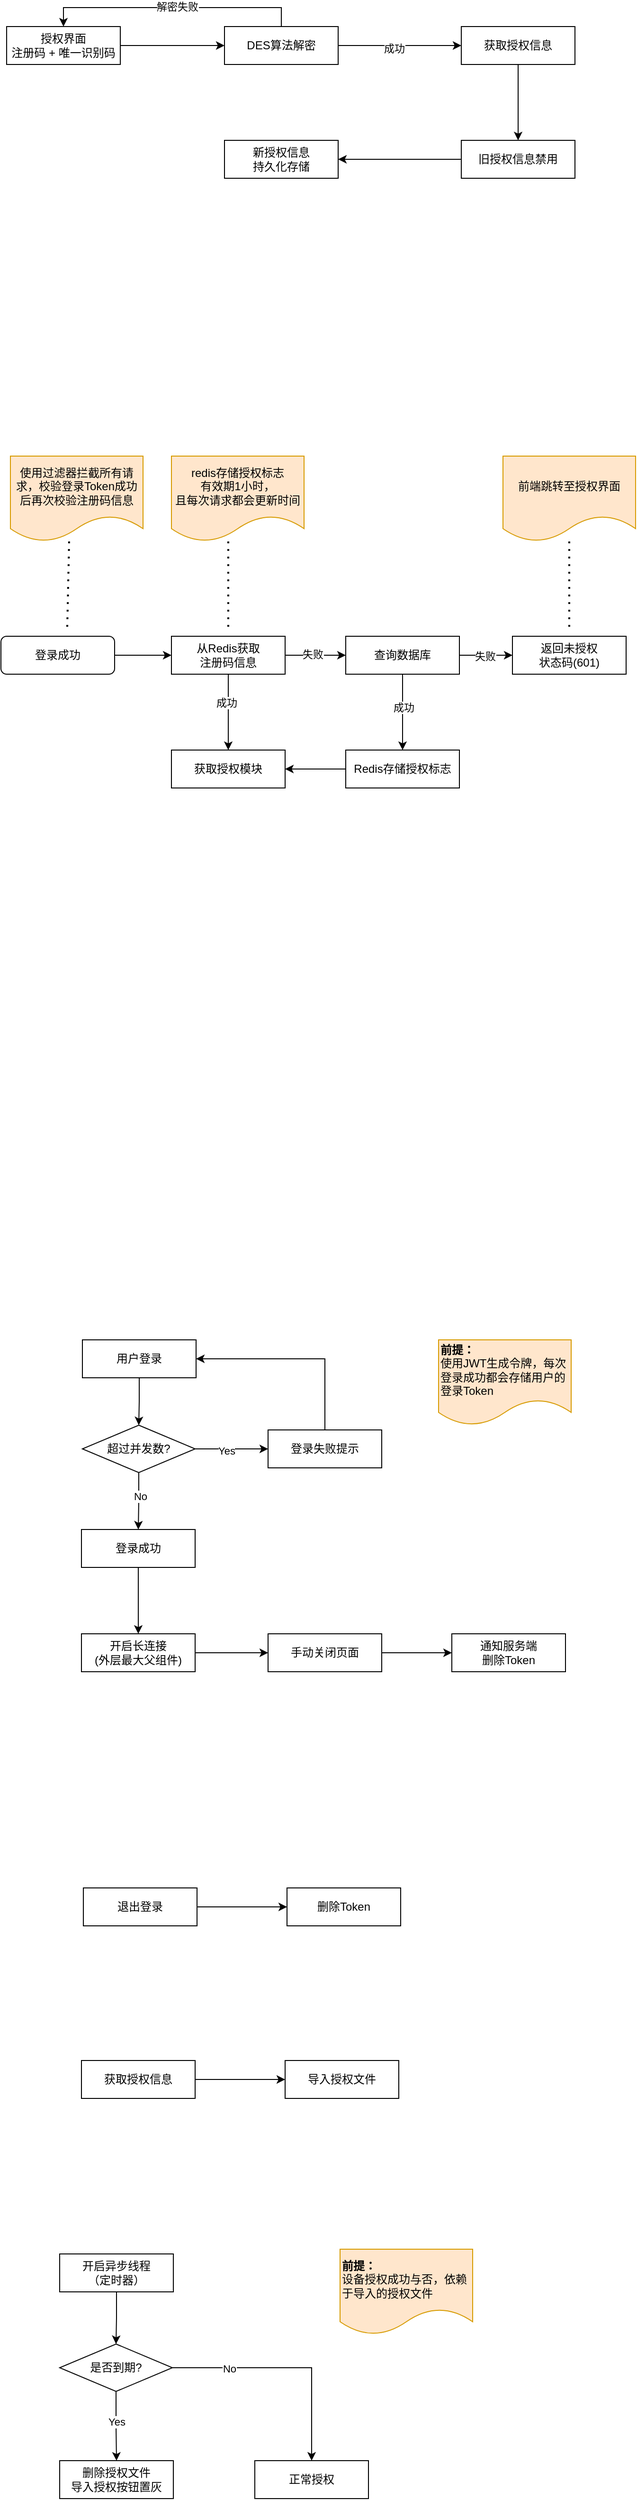 <mxfile version="24.2.2" type="github">
  <diagram id="C5RBs43oDa-KdzZeNtuy" name="Page-1">
    <mxGraphModel dx="1434" dy="746" grid="0" gridSize="10" guides="1" tooltips="1" connect="1" arrows="1" fold="1" page="1" pageScale="1" pageWidth="827" pageHeight="1169" math="0" shadow="0">
      <root>
        <mxCell id="WIyWlLk6GJQsqaUBKTNV-0" />
        <mxCell id="WIyWlLk6GJQsqaUBKTNV-1" parent="WIyWlLk6GJQsqaUBKTNV-0" />
        <mxCell id="bKnim7tt_kh4DXGFDm_v-16" value="" style="edgeStyle=orthogonalEdgeStyle;rounded=0;orthogonalLoop=1;jettySize=auto;html=1;" edge="1" parent="WIyWlLk6GJQsqaUBKTNV-1" source="WIyWlLk6GJQsqaUBKTNV-3" target="bKnim7tt_kh4DXGFDm_v-4">
          <mxGeometry relative="1" as="geometry" />
        </mxCell>
        <mxCell id="WIyWlLk6GJQsqaUBKTNV-3" value="登录成功" style="rounded=1;whiteSpace=wrap;html=1;fontSize=12;glass=0;strokeWidth=1;shadow=0;" parent="WIyWlLk6GJQsqaUBKTNV-1" vertex="1">
          <mxGeometry x="74" y="733" width="120" height="40" as="geometry" />
        </mxCell>
        <mxCell id="bKnim7tt_kh4DXGFDm_v-20" value="" style="edgeStyle=orthogonalEdgeStyle;rounded=0;orthogonalLoop=1;jettySize=auto;html=1;" edge="1" parent="WIyWlLk6GJQsqaUBKTNV-1" source="bKnim7tt_kh4DXGFDm_v-0" target="bKnim7tt_kh4DXGFDm_v-19">
          <mxGeometry relative="1" as="geometry" />
        </mxCell>
        <mxCell id="bKnim7tt_kh4DXGFDm_v-21" value="失败" style="edgeLabel;html=1;align=center;verticalAlign=middle;resizable=0;points=[];" vertex="1" connectable="0" parent="bKnim7tt_kh4DXGFDm_v-20">
          <mxGeometry x="-0.043" y="-1" relative="1" as="geometry">
            <mxPoint as="offset" />
          </mxGeometry>
        </mxCell>
        <mxCell id="bKnim7tt_kh4DXGFDm_v-24" value="" style="edgeStyle=orthogonalEdgeStyle;rounded=0;orthogonalLoop=1;jettySize=auto;html=1;" edge="1" parent="WIyWlLk6GJQsqaUBKTNV-1" source="bKnim7tt_kh4DXGFDm_v-0" target="bKnim7tt_kh4DXGFDm_v-23">
          <mxGeometry relative="1" as="geometry" />
        </mxCell>
        <mxCell id="bKnim7tt_kh4DXGFDm_v-27" value="成功" style="edgeLabel;html=1;align=center;verticalAlign=middle;resizable=0;points=[];" vertex="1" connectable="0" parent="bKnim7tt_kh4DXGFDm_v-24">
          <mxGeometry x="-0.125" y="1" relative="1" as="geometry">
            <mxPoint as="offset" />
          </mxGeometry>
        </mxCell>
        <mxCell id="bKnim7tt_kh4DXGFDm_v-0" value="查询数据库" style="rounded=0;whiteSpace=wrap;html=1;" vertex="1" parent="WIyWlLk6GJQsqaUBKTNV-1">
          <mxGeometry x="438" y="733" width="120" height="40" as="geometry" />
        </mxCell>
        <mxCell id="bKnim7tt_kh4DXGFDm_v-1" value="使用过滤器拦截所有请求，校验登录Token成功后再次校验注册码信息" style="shape=document;whiteSpace=wrap;html=1;boundedLbl=1;fillColor=#ffe6cc;strokeColor=#d79b00;" vertex="1" parent="WIyWlLk6GJQsqaUBKTNV-1">
          <mxGeometry x="84" y="543" width="140" height="90" as="geometry" />
        </mxCell>
        <mxCell id="bKnim7tt_kh4DXGFDm_v-13" value="" style="edgeStyle=orthogonalEdgeStyle;rounded=0;orthogonalLoop=1;jettySize=auto;html=1;" edge="1" parent="WIyWlLk6GJQsqaUBKTNV-1" source="bKnim7tt_kh4DXGFDm_v-4" target="bKnim7tt_kh4DXGFDm_v-0">
          <mxGeometry relative="1" as="geometry" />
        </mxCell>
        <mxCell id="bKnim7tt_kh4DXGFDm_v-18" value="失败" style="edgeLabel;html=1;align=center;verticalAlign=middle;resizable=0;points=[];" vertex="1" connectable="0" parent="bKnim7tt_kh4DXGFDm_v-13">
          <mxGeometry x="-0.1" y="1" relative="1" as="geometry">
            <mxPoint as="offset" />
          </mxGeometry>
        </mxCell>
        <mxCell id="bKnim7tt_kh4DXGFDm_v-25" value="" style="edgeStyle=orthogonalEdgeStyle;rounded=0;orthogonalLoop=1;jettySize=auto;html=1;" edge="1" parent="WIyWlLk6GJQsqaUBKTNV-1" source="bKnim7tt_kh4DXGFDm_v-4" target="bKnim7tt_kh4DXGFDm_v-22">
          <mxGeometry relative="1" as="geometry" />
        </mxCell>
        <mxCell id="bKnim7tt_kh4DXGFDm_v-26" value="成功" style="edgeLabel;html=1;align=center;verticalAlign=middle;resizable=0;points=[];" vertex="1" connectable="0" parent="bKnim7tt_kh4DXGFDm_v-25">
          <mxGeometry x="-0.25" y="-2" relative="1" as="geometry">
            <mxPoint as="offset" />
          </mxGeometry>
        </mxCell>
        <mxCell id="bKnim7tt_kh4DXGFDm_v-4" value="从Redis获取&lt;div&gt;注册码信息&lt;/div&gt;" style="rounded=0;whiteSpace=wrap;html=1;" vertex="1" parent="WIyWlLk6GJQsqaUBKTNV-1">
          <mxGeometry x="254" y="733" width="120" height="40" as="geometry" />
        </mxCell>
        <mxCell id="bKnim7tt_kh4DXGFDm_v-6" value="" style="endArrow=none;dashed=1;html=1;dashPattern=1 3;strokeWidth=2;rounded=0;entryX=0.443;entryY=0.973;entryDx=0;entryDy=0;entryPerimeter=0;" edge="1" parent="WIyWlLk6GJQsqaUBKTNV-1" target="bKnim7tt_kh4DXGFDm_v-1">
          <mxGeometry width="50" height="50" relative="1" as="geometry">
            <mxPoint x="144" y="723" as="sourcePoint" />
            <mxPoint x="194" y="683" as="targetPoint" />
          </mxGeometry>
        </mxCell>
        <mxCell id="bKnim7tt_kh4DXGFDm_v-9" value="redis存储授权标志&lt;div&gt;有效期1小时，&lt;/div&gt;&lt;div&gt;且每次请求都会更新时间&lt;/div&gt;" style="shape=document;whiteSpace=wrap;html=1;boundedLbl=1;fillColor=#ffe6cc;strokeColor=#d79b00;" vertex="1" parent="WIyWlLk6GJQsqaUBKTNV-1">
          <mxGeometry x="254" y="543" width="140" height="90" as="geometry" />
        </mxCell>
        <mxCell id="bKnim7tt_kh4DXGFDm_v-10" value="" style="endArrow=none;dashed=1;html=1;dashPattern=1 3;strokeWidth=2;rounded=0;" edge="1" parent="WIyWlLk6GJQsqaUBKTNV-1">
          <mxGeometry width="50" height="50" relative="1" as="geometry">
            <mxPoint x="314" y="723" as="sourcePoint" />
            <mxPoint x="314" y="633" as="targetPoint" />
          </mxGeometry>
        </mxCell>
        <mxCell id="bKnim7tt_kh4DXGFDm_v-19" value="返回未授权&lt;div&gt;状态码(601)&lt;/div&gt;" style="rounded=0;whiteSpace=wrap;html=1;" vertex="1" parent="WIyWlLk6GJQsqaUBKTNV-1">
          <mxGeometry x="614" y="733" width="120" height="40" as="geometry" />
        </mxCell>
        <mxCell id="bKnim7tt_kh4DXGFDm_v-22" value="获取&lt;span style=&quot;background-color: initial;&quot;&gt;授权模块&lt;/span&gt;" style="rounded=0;whiteSpace=wrap;html=1;" vertex="1" parent="WIyWlLk6GJQsqaUBKTNV-1">
          <mxGeometry x="254" y="853" width="120" height="40" as="geometry" />
        </mxCell>
        <mxCell id="bKnim7tt_kh4DXGFDm_v-28" value="" style="edgeStyle=orthogonalEdgeStyle;rounded=0;orthogonalLoop=1;jettySize=auto;html=1;" edge="1" parent="WIyWlLk6GJQsqaUBKTNV-1" source="bKnim7tt_kh4DXGFDm_v-23" target="bKnim7tt_kh4DXGFDm_v-22">
          <mxGeometry relative="1" as="geometry" />
        </mxCell>
        <mxCell id="bKnim7tt_kh4DXGFDm_v-23" value="Redis存储授权标志" style="rounded=0;whiteSpace=wrap;html=1;" vertex="1" parent="WIyWlLk6GJQsqaUBKTNV-1">
          <mxGeometry x="438" y="853" width="120" height="40" as="geometry" />
        </mxCell>
        <mxCell id="bKnim7tt_kh4DXGFDm_v-29" value="前端跳转至授权界面" style="shape=document;whiteSpace=wrap;html=1;boundedLbl=1;fillColor=#ffe6cc;strokeColor=#d79b00;" vertex="1" parent="WIyWlLk6GJQsqaUBKTNV-1">
          <mxGeometry x="604" y="543" width="140" height="90" as="geometry" />
        </mxCell>
        <mxCell id="bKnim7tt_kh4DXGFDm_v-30" value="" style="endArrow=none;dashed=1;html=1;dashPattern=1 3;strokeWidth=2;rounded=0;" edge="1" parent="WIyWlLk6GJQsqaUBKTNV-1" target="bKnim7tt_kh4DXGFDm_v-29">
          <mxGeometry width="50" height="50" relative="1" as="geometry">
            <mxPoint x="674" y="723" as="sourcePoint" />
            <mxPoint x="564" y="843" as="targetPoint" />
          </mxGeometry>
        </mxCell>
        <mxCell id="bKnim7tt_kh4DXGFDm_v-34" value="" style="edgeStyle=orthogonalEdgeStyle;rounded=0;orthogonalLoop=1;jettySize=auto;html=1;" edge="1" parent="WIyWlLk6GJQsqaUBKTNV-1" source="bKnim7tt_kh4DXGFDm_v-31" target="bKnim7tt_kh4DXGFDm_v-32">
          <mxGeometry relative="1" as="geometry" />
        </mxCell>
        <mxCell id="bKnim7tt_kh4DXGFDm_v-31" value="授权界面&lt;div&gt;注册码 + 唯一识别码&lt;br&gt;&lt;/div&gt;" style="rounded=0;whiteSpace=wrap;html=1;" vertex="1" parent="WIyWlLk6GJQsqaUBKTNV-1">
          <mxGeometry x="80" y="90" width="120" height="40" as="geometry" />
        </mxCell>
        <mxCell id="bKnim7tt_kh4DXGFDm_v-43" value="" style="edgeStyle=orthogonalEdgeStyle;rounded=0;orthogonalLoop=1;jettySize=auto;html=1;" edge="1" parent="WIyWlLk6GJQsqaUBKTNV-1" source="bKnim7tt_kh4DXGFDm_v-32" target="bKnim7tt_kh4DXGFDm_v-33">
          <mxGeometry relative="1" as="geometry" />
        </mxCell>
        <mxCell id="bKnim7tt_kh4DXGFDm_v-48" value="成功" style="edgeLabel;html=1;align=center;verticalAlign=middle;resizable=0;points=[];" vertex="1" connectable="0" parent="bKnim7tt_kh4DXGFDm_v-43">
          <mxGeometry x="-0.089" y="-3" relative="1" as="geometry">
            <mxPoint as="offset" />
          </mxGeometry>
        </mxCell>
        <mxCell id="bKnim7tt_kh4DXGFDm_v-44" style="edgeStyle=orthogonalEdgeStyle;rounded=0;orthogonalLoop=1;jettySize=auto;html=1;exitX=0.5;exitY=0;exitDx=0;exitDy=0;entryX=0.5;entryY=0;entryDx=0;entryDy=0;" edge="1" parent="WIyWlLk6GJQsqaUBKTNV-1" source="bKnim7tt_kh4DXGFDm_v-32" target="bKnim7tt_kh4DXGFDm_v-31">
          <mxGeometry relative="1" as="geometry" />
        </mxCell>
        <mxCell id="bKnim7tt_kh4DXGFDm_v-45" value="解密失败" style="edgeLabel;html=1;align=center;verticalAlign=middle;resizable=0;points=[];" vertex="1" connectable="0" parent="bKnim7tt_kh4DXGFDm_v-44">
          <mxGeometry x="-0.032" y="-1" relative="1" as="geometry">
            <mxPoint as="offset" />
          </mxGeometry>
        </mxCell>
        <mxCell id="bKnim7tt_kh4DXGFDm_v-32" value="DES算法解密" style="rounded=0;whiteSpace=wrap;html=1;" vertex="1" parent="WIyWlLk6GJQsqaUBKTNV-1">
          <mxGeometry x="310" y="90" width="120" height="40" as="geometry" />
        </mxCell>
        <mxCell id="bKnim7tt_kh4DXGFDm_v-47" style="edgeStyle=orthogonalEdgeStyle;rounded=0;orthogonalLoop=1;jettySize=auto;html=1;exitX=0.5;exitY=1;exitDx=0;exitDy=0;entryX=0.5;entryY=0;entryDx=0;entryDy=0;" edge="1" parent="WIyWlLk6GJQsqaUBKTNV-1" source="bKnim7tt_kh4DXGFDm_v-33" target="bKnim7tt_kh4DXGFDm_v-46">
          <mxGeometry relative="1" as="geometry" />
        </mxCell>
        <mxCell id="bKnim7tt_kh4DXGFDm_v-33" value="获取授权信息" style="rounded=0;whiteSpace=wrap;html=1;" vertex="1" parent="WIyWlLk6GJQsqaUBKTNV-1">
          <mxGeometry x="560" y="90" width="120" height="40" as="geometry" />
        </mxCell>
        <mxCell id="bKnim7tt_kh4DXGFDm_v-50" value="" style="edgeStyle=orthogonalEdgeStyle;rounded=0;orthogonalLoop=1;jettySize=auto;html=1;" edge="1" parent="WIyWlLk6GJQsqaUBKTNV-1" source="bKnim7tt_kh4DXGFDm_v-46" target="bKnim7tt_kh4DXGFDm_v-49">
          <mxGeometry relative="1" as="geometry" />
        </mxCell>
        <mxCell id="bKnim7tt_kh4DXGFDm_v-46" value="旧授权信息禁用" style="rounded=0;whiteSpace=wrap;html=1;" vertex="1" parent="WIyWlLk6GJQsqaUBKTNV-1">
          <mxGeometry x="560" y="210" width="120" height="40" as="geometry" />
        </mxCell>
        <mxCell id="bKnim7tt_kh4DXGFDm_v-49" value="新授权信息&lt;div&gt;持久化存储&lt;/div&gt;" style="rounded=0;whiteSpace=wrap;html=1;" vertex="1" parent="WIyWlLk6GJQsqaUBKTNV-1">
          <mxGeometry x="310" y="210" width="120" height="40" as="geometry" />
        </mxCell>
        <mxCell id="bKnim7tt_kh4DXGFDm_v-55" value="" style="edgeStyle=orthogonalEdgeStyle;rounded=0;orthogonalLoop=1;jettySize=auto;html=1;" edge="1" parent="WIyWlLk6GJQsqaUBKTNV-1" source="bKnim7tt_kh4DXGFDm_v-51" target="bKnim7tt_kh4DXGFDm_v-53">
          <mxGeometry relative="1" as="geometry" />
        </mxCell>
        <mxCell id="bKnim7tt_kh4DXGFDm_v-51" value="用户登录" style="rounded=0;whiteSpace=wrap;html=1;" vertex="1" parent="WIyWlLk6GJQsqaUBKTNV-1">
          <mxGeometry x="160" y="1475" width="120" height="40" as="geometry" />
        </mxCell>
        <mxCell id="bKnim7tt_kh4DXGFDm_v-71" value="" style="edgeStyle=orthogonalEdgeStyle;rounded=0;orthogonalLoop=1;jettySize=auto;html=1;" edge="1" parent="WIyWlLk6GJQsqaUBKTNV-1" source="bKnim7tt_kh4DXGFDm_v-52" target="bKnim7tt_kh4DXGFDm_v-66">
          <mxGeometry relative="1" as="geometry" />
        </mxCell>
        <mxCell id="bKnim7tt_kh4DXGFDm_v-52" value="登录成功" style="rounded=0;whiteSpace=wrap;html=1;" vertex="1" parent="WIyWlLk6GJQsqaUBKTNV-1">
          <mxGeometry x="159" y="1675" width="120" height="40" as="geometry" />
        </mxCell>
        <mxCell id="bKnim7tt_kh4DXGFDm_v-56" value="" style="edgeStyle=orthogonalEdgeStyle;rounded=0;orthogonalLoop=1;jettySize=auto;html=1;" edge="1" parent="WIyWlLk6GJQsqaUBKTNV-1" source="bKnim7tt_kh4DXGFDm_v-53" target="bKnim7tt_kh4DXGFDm_v-54">
          <mxGeometry relative="1" as="geometry" />
        </mxCell>
        <mxCell id="bKnim7tt_kh4DXGFDm_v-58" value="Yes" style="edgeLabel;html=1;align=center;verticalAlign=middle;resizable=0;points=[];" vertex="1" connectable="0" parent="bKnim7tt_kh4DXGFDm_v-56">
          <mxGeometry x="-0.143" y="-2" relative="1" as="geometry">
            <mxPoint as="offset" />
          </mxGeometry>
        </mxCell>
        <mxCell id="bKnim7tt_kh4DXGFDm_v-57" value="" style="edgeStyle=orthogonalEdgeStyle;rounded=0;orthogonalLoop=1;jettySize=auto;html=1;" edge="1" parent="WIyWlLk6GJQsqaUBKTNV-1" source="bKnim7tt_kh4DXGFDm_v-53" target="bKnim7tt_kh4DXGFDm_v-52">
          <mxGeometry relative="1" as="geometry" />
        </mxCell>
        <mxCell id="bKnim7tt_kh4DXGFDm_v-61" value="No" style="edgeLabel;html=1;align=center;verticalAlign=middle;resizable=0;points=[];" vertex="1" connectable="0" parent="bKnim7tt_kh4DXGFDm_v-57">
          <mxGeometry x="-0.174" y="1" relative="1" as="geometry">
            <mxPoint as="offset" />
          </mxGeometry>
        </mxCell>
        <mxCell id="bKnim7tt_kh4DXGFDm_v-53" value="超过并发数?" style="rhombus;whiteSpace=wrap;html=1;" vertex="1" parent="WIyWlLk6GJQsqaUBKTNV-1">
          <mxGeometry x="160" y="1565" width="119" height="50" as="geometry" />
        </mxCell>
        <mxCell id="bKnim7tt_kh4DXGFDm_v-60" style="edgeStyle=orthogonalEdgeStyle;rounded=0;orthogonalLoop=1;jettySize=auto;html=1;exitX=0.5;exitY=0;exitDx=0;exitDy=0;entryX=1;entryY=0.5;entryDx=0;entryDy=0;" edge="1" parent="WIyWlLk6GJQsqaUBKTNV-1" source="bKnim7tt_kh4DXGFDm_v-54" target="bKnim7tt_kh4DXGFDm_v-51">
          <mxGeometry relative="1" as="geometry" />
        </mxCell>
        <mxCell id="bKnim7tt_kh4DXGFDm_v-54" value="登录失败提示" style="rounded=0;whiteSpace=wrap;html=1;" vertex="1" parent="WIyWlLk6GJQsqaUBKTNV-1">
          <mxGeometry x="356" y="1570" width="120" height="40" as="geometry" />
        </mxCell>
        <mxCell id="bKnim7tt_kh4DXGFDm_v-64" value="" style="edgeStyle=orthogonalEdgeStyle;rounded=0;orthogonalLoop=1;jettySize=auto;html=1;" edge="1" parent="WIyWlLk6GJQsqaUBKTNV-1" source="bKnim7tt_kh4DXGFDm_v-62" target="bKnim7tt_kh4DXGFDm_v-63">
          <mxGeometry relative="1" as="geometry" />
        </mxCell>
        <mxCell id="bKnim7tt_kh4DXGFDm_v-62" value="退出登录" style="rounded=0;whiteSpace=wrap;html=1;" vertex="1" parent="WIyWlLk6GJQsqaUBKTNV-1">
          <mxGeometry x="161" y="2053" width="120" height="40" as="geometry" />
        </mxCell>
        <mxCell id="bKnim7tt_kh4DXGFDm_v-63" value="删除Token" style="rounded=0;whiteSpace=wrap;html=1;" vertex="1" parent="WIyWlLk6GJQsqaUBKTNV-1">
          <mxGeometry x="376" y="2053" width="120" height="40" as="geometry" />
        </mxCell>
        <mxCell id="bKnim7tt_kh4DXGFDm_v-69" value="" style="edgeStyle=orthogonalEdgeStyle;rounded=0;orthogonalLoop=1;jettySize=auto;html=1;" edge="1" parent="WIyWlLk6GJQsqaUBKTNV-1" source="bKnim7tt_kh4DXGFDm_v-66" target="bKnim7tt_kh4DXGFDm_v-67">
          <mxGeometry relative="1" as="geometry" />
        </mxCell>
        <mxCell id="bKnim7tt_kh4DXGFDm_v-66" value="开启长连接&lt;div&gt;(外层最大父组件)&lt;/div&gt;" style="rounded=0;whiteSpace=wrap;html=1;" vertex="1" parent="WIyWlLk6GJQsqaUBKTNV-1">
          <mxGeometry x="159" y="1785" width="120" height="40" as="geometry" />
        </mxCell>
        <mxCell id="bKnim7tt_kh4DXGFDm_v-70" value="" style="edgeStyle=orthogonalEdgeStyle;rounded=0;orthogonalLoop=1;jettySize=auto;html=1;" edge="1" parent="WIyWlLk6GJQsqaUBKTNV-1" source="bKnim7tt_kh4DXGFDm_v-67" target="bKnim7tt_kh4DXGFDm_v-68">
          <mxGeometry relative="1" as="geometry" />
        </mxCell>
        <mxCell id="bKnim7tt_kh4DXGFDm_v-67" value="手动关闭页面" style="rounded=0;whiteSpace=wrap;html=1;" vertex="1" parent="WIyWlLk6GJQsqaUBKTNV-1">
          <mxGeometry x="356" y="1785" width="120" height="40" as="geometry" />
        </mxCell>
        <mxCell id="bKnim7tt_kh4DXGFDm_v-68" value="通知服务端&lt;div&gt;删除Token&lt;/div&gt;" style="rounded=0;whiteSpace=wrap;html=1;" vertex="1" parent="WIyWlLk6GJQsqaUBKTNV-1">
          <mxGeometry x="550" y="1785" width="120" height="40" as="geometry" />
        </mxCell>
        <mxCell id="bKnim7tt_kh4DXGFDm_v-73" value="&lt;b&gt;前提：&lt;/b&gt;&lt;div&gt;使用JWT生成令牌，每次登录成功都会存储用户的登录Token&lt;/div&gt;" style="shape=document;whiteSpace=wrap;html=1;boundedLbl=1;fillColor=#ffe6cc;strokeColor=#d79b00;align=left;" vertex="1" parent="WIyWlLk6GJQsqaUBKTNV-1">
          <mxGeometry x="536" y="1475" width="140" height="90" as="geometry" />
        </mxCell>
        <mxCell id="bKnim7tt_kh4DXGFDm_v-81" value="" style="edgeStyle=orthogonalEdgeStyle;rounded=0;orthogonalLoop=1;jettySize=auto;html=1;" edge="1" parent="WIyWlLk6GJQsqaUBKTNV-1" source="bKnim7tt_kh4DXGFDm_v-74" target="bKnim7tt_kh4DXGFDm_v-78">
          <mxGeometry relative="1" as="geometry" />
        </mxCell>
        <mxCell id="bKnim7tt_kh4DXGFDm_v-74" value="开启异步线程&lt;div&gt;（定时器）&lt;/div&gt;" style="rounded=0;whiteSpace=wrap;html=1;" vertex="1" parent="WIyWlLk6GJQsqaUBKTNV-1">
          <mxGeometry x="136" y="2439" width="120" height="40" as="geometry" />
        </mxCell>
        <mxCell id="bKnim7tt_kh4DXGFDm_v-75" value="正常授权" style="rounded=0;whiteSpace=wrap;html=1;" vertex="1" parent="WIyWlLk6GJQsqaUBKTNV-1">
          <mxGeometry x="342" y="2657" width="120" height="40" as="geometry" />
        </mxCell>
        <mxCell id="bKnim7tt_kh4DXGFDm_v-76" value="删除授权文件&lt;div&gt;导入授权按钮置灰&lt;/div&gt;" style="rounded=0;whiteSpace=wrap;html=1;" vertex="1" parent="WIyWlLk6GJQsqaUBKTNV-1">
          <mxGeometry x="136" y="2657" width="120" height="40" as="geometry" />
        </mxCell>
        <mxCell id="bKnim7tt_kh4DXGFDm_v-82" value="" style="edgeStyle=orthogonalEdgeStyle;rounded=0;orthogonalLoop=1;jettySize=auto;html=1;" edge="1" parent="WIyWlLk6GJQsqaUBKTNV-1" source="bKnim7tt_kh4DXGFDm_v-78" target="bKnim7tt_kh4DXGFDm_v-76">
          <mxGeometry relative="1" as="geometry" />
        </mxCell>
        <mxCell id="bKnim7tt_kh4DXGFDm_v-84" value="Yes" style="edgeLabel;html=1;align=center;verticalAlign=middle;resizable=0;points=[];" vertex="1" connectable="0" parent="bKnim7tt_kh4DXGFDm_v-82">
          <mxGeometry x="-0.129" relative="1" as="geometry">
            <mxPoint as="offset" />
          </mxGeometry>
        </mxCell>
        <mxCell id="bKnim7tt_kh4DXGFDm_v-83" style="edgeStyle=orthogonalEdgeStyle;rounded=0;orthogonalLoop=1;jettySize=auto;html=1;exitX=1;exitY=0.5;exitDx=0;exitDy=0;" edge="1" parent="WIyWlLk6GJQsqaUBKTNV-1" source="bKnim7tt_kh4DXGFDm_v-78" target="bKnim7tt_kh4DXGFDm_v-75">
          <mxGeometry relative="1" as="geometry" />
        </mxCell>
        <mxCell id="bKnim7tt_kh4DXGFDm_v-85" value="No" style="edgeLabel;html=1;align=center;verticalAlign=middle;resizable=0;points=[];" vertex="1" connectable="0" parent="bKnim7tt_kh4DXGFDm_v-83">
          <mxGeometry x="-0.51" y="-1" relative="1" as="geometry">
            <mxPoint as="offset" />
          </mxGeometry>
        </mxCell>
        <mxCell id="bKnim7tt_kh4DXGFDm_v-78" value="是否到期?" style="rhombus;whiteSpace=wrap;html=1;" vertex="1" parent="WIyWlLk6GJQsqaUBKTNV-1">
          <mxGeometry x="136" y="2534" width="119" height="50" as="geometry" />
        </mxCell>
        <mxCell id="bKnim7tt_kh4DXGFDm_v-80" value="&lt;b&gt;前提：&lt;/b&gt;&lt;div&gt;设备授权成功与否，依赖于导入的授权文件&lt;/div&gt;" style="shape=document;whiteSpace=wrap;html=1;boundedLbl=1;fillColor=#ffe6cc;strokeColor=#d79b00;align=left;" vertex="1" parent="WIyWlLk6GJQsqaUBKTNV-1">
          <mxGeometry x="432" y="2434" width="140" height="90" as="geometry" />
        </mxCell>
        <mxCell id="bKnim7tt_kh4DXGFDm_v-86" value="" style="edgeStyle=orthogonalEdgeStyle;rounded=0;orthogonalLoop=1;jettySize=auto;html=1;" edge="1" parent="WIyWlLk6GJQsqaUBKTNV-1" source="bKnim7tt_kh4DXGFDm_v-87" target="bKnim7tt_kh4DXGFDm_v-88">
          <mxGeometry relative="1" as="geometry" />
        </mxCell>
        <mxCell id="bKnim7tt_kh4DXGFDm_v-87" value="获取授权信息" style="rounded=0;whiteSpace=wrap;html=1;" vertex="1" parent="WIyWlLk6GJQsqaUBKTNV-1">
          <mxGeometry x="159" y="2235" width="120" height="40" as="geometry" />
        </mxCell>
        <mxCell id="bKnim7tt_kh4DXGFDm_v-88" value="导入授权文件" style="rounded=0;whiteSpace=wrap;html=1;" vertex="1" parent="WIyWlLk6GJQsqaUBKTNV-1">
          <mxGeometry x="374" y="2235" width="120" height="40" as="geometry" />
        </mxCell>
      </root>
    </mxGraphModel>
  </diagram>
</mxfile>
